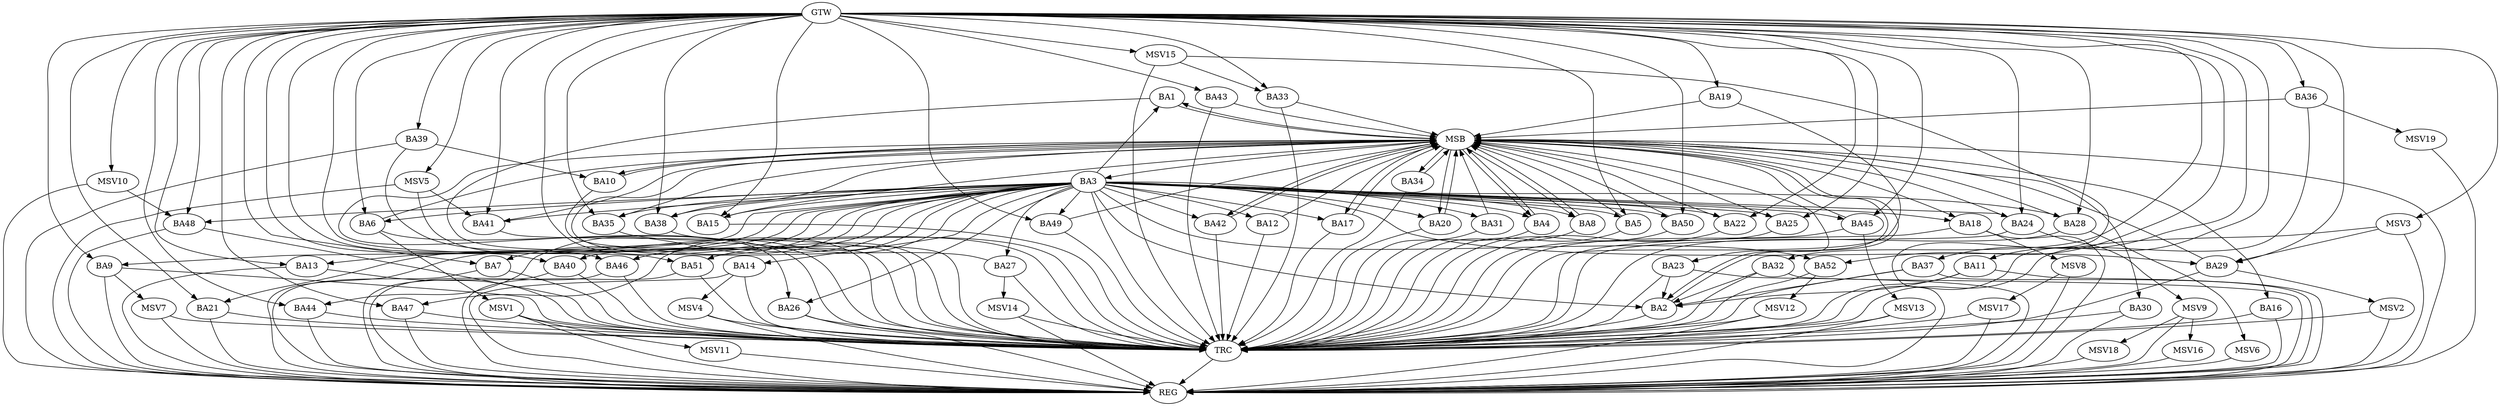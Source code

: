 strict digraph G {
  BA1 [ label="BA1" ];
  BA2 [ label="BA2" ];
  BA3 [ label="BA3" ];
  BA4 [ label="BA4" ];
  BA5 [ label="BA5" ];
  BA6 [ label="BA6" ];
  BA7 [ label="BA7" ];
  BA8 [ label="BA8" ];
  BA9 [ label="BA9" ];
  BA10 [ label="BA10" ];
  BA11 [ label="BA11" ];
  BA12 [ label="BA12" ];
  BA13 [ label="BA13" ];
  BA14 [ label="BA14" ];
  BA15 [ label="BA15" ];
  BA16 [ label="BA16" ];
  BA17 [ label="BA17" ];
  BA18 [ label="BA18" ];
  BA19 [ label="BA19" ];
  BA20 [ label="BA20" ];
  BA21 [ label="BA21" ];
  BA22 [ label="BA22" ];
  BA23 [ label="BA23" ];
  BA24 [ label="BA24" ];
  BA25 [ label="BA25" ];
  BA26 [ label="BA26" ];
  BA27 [ label="BA27" ];
  BA28 [ label="BA28" ];
  BA29 [ label="BA29" ];
  BA30 [ label="BA30" ];
  BA31 [ label="BA31" ];
  BA32 [ label="BA32" ];
  BA33 [ label="BA33" ];
  BA34 [ label="BA34" ];
  BA35 [ label="BA35" ];
  BA36 [ label="BA36" ];
  BA37 [ label="BA37" ];
  BA38 [ label="BA38" ];
  BA39 [ label="BA39" ];
  BA40 [ label="BA40" ];
  BA41 [ label="BA41" ];
  BA42 [ label="BA42" ];
  BA43 [ label="BA43" ];
  BA44 [ label="BA44" ];
  BA45 [ label="BA45" ];
  BA46 [ label="BA46" ];
  BA47 [ label="BA47" ];
  BA48 [ label="BA48" ];
  BA49 [ label="BA49" ];
  BA50 [ label="BA50" ];
  BA51 [ label="BA51" ];
  BA52 [ label="BA52" ];
  GTW [ label="GTW" ];
  REG [ label="REG" ];
  MSB [ label="MSB" ];
  TRC [ label="TRC" ];
  MSV1 [ label="MSV1" ];
  MSV2 [ label="MSV2" ];
  MSV3 [ label="MSV3" ];
  MSV4 [ label="MSV4" ];
  MSV5 [ label="MSV5" ];
  MSV6 [ label="MSV6" ];
  MSV7 [ label="MSV7" ];
  MSV8 [ label="MSV8" ];
  MSV9 [ label="MSV9" ];
  MSV10 [ label="MSV10" ];
  MSV11 [ label="MSV11" ];
  MSV12 [ label="MSV12" ];
  MSV13 [ label="MSV13" ];
  MSV14 [ label="MSV14" ];
  MSV15 [ label="MSV15" ];
  MSV16 [ label="MSV16" ];
  MSV17 [ label="MSV17" ];
  MSV18 [ label="MSV18" ];
  MSV19 [ label="MSV19" ];
  BA3 -> BA2;
  BA11 -> BA2;
  BA23 -> BA2;
  BA32 -> BA2;
  BA37 -> BA2;
  BA39 -> BA10;
  GTW -> BA5;
  GTW -> BA6;
  GTW -> BA7;
  GTW -> BA9;
  GTW -> BA11;
  GTW -> BA13;
  GTW -> BA15;
  GTW -> BA19;
  GTW -> BA21;
  GTW -> BA22;
  GTW -> BA24;
  GTW -> BA25;
  GTW -> BA28;
  GTW -> BA29;
  GTW -> BA32;
  GTW -> BA33;
  GTW -> BA35;
  GTW -> BA36;
  GTW -> BA37;
  GTW -> BA38;
  GTW -> BA39;
  GTW -> BA40;
  GTW -> BA41;
  GTW -> BA43;
  GTW -> BA44;
  GTW -> BA45;
  GTW -> BA46;
  GTW -> BA47;
  GTW -> BA48;
  GTW -> BA49;
  GTW -> BA50;
  GTW -> BA51;
  GTW -> BA52;
  BA3 -> REG;
  BA7 -> REG;
  BA9 -> REG;
  BA11 -> REG;
  BA13 -> REG;
  BA14 -> REG;
  BA16 -> REG;
  BA18 -> REG;
  BA21 -> REG;
  BA23 -> REG;
  BA26 -> REG;
  BA30 -> REG;
  BA32 -> REG;
  BA37 -> REG;
  BA39 -> REG;
  BA40 -> REG;
  BA44 -> REG;
  BA46 -> REG;
  BA47 -> REG;
  BA48 -> REG;
  BA51 -> REG;
  BA1 -> MSB;
  MSB -> BA2;
  MSB -> REG;
  BA2 -> MSB;
  MSB -> BA1;
  BA4 -> MSB;
  BA5 -> MSB;
  MSB -> BA3;
  BA6 -> MSB;
  BA8 -> MSB;
  BA10 -> MSB;
  BA12 -> MSB;
  BA15 -> MSB;
  BA17 -> MSB;
  BA19 -> MSB;
  MSB -> BA16;
  BA20 -> MSB;
  BA22 -> MSB;
  BA24 -> MSB;
  MSB -> BA8;
  BA25 -> MSB;
  MSB -> BA4;
  BA27 -> MSB;
  BA28 -> MSB;
  BA29 -> MSB;
  MSB -> BA26;
  BA31 -> MSB;
  MSB -> BA10;
  BA33 -> MSB;
  MSB -> BA30;
  BA34 -> MSB;
  BA35 -> MSB;
  MSB -> BA20;
  BA36 -> MSB;
  BA38 -> MSB;
  MSB -> BA23;
  BA41 -> MSB;
  MSB -> BA17;
  BA42 -> MSB;
  BA43 -> MSB;
  MSB -> BA34;
  BA45 -> MSB;
  BA49 -> MSB;
  MSB -> BA18;
  BA50 -> MSB;
  MSB -> BA42;
  BA1 -> TRC;
  BA2 -> TRC;
  BA3 -> TRC;
  BA4 -> TRC;
  BA5 -> TRC;
  BA6 -> TRC;
  BA7 -> TRC;
  BA8 -> TRC;
  BA9 -> TRC;
  BA10 -> TRC;
  BA11 -> TRC;
  BA12 -> TRC;
  BA13 -> TRC;
  BA14 -> TRC;
  BA15 -> TRC;
  BA16 -> TRC;
  BA17 -> TRC;
  BA18 -> TRC;
  BA19 -> TRC;
  BA20 -> TRC;
  BA21 -> TRC;
  BA22 -> TRC;
  BA23 -> TRC;
  BA24 -> TRC;
  BA25 -> TRC;
  BA26 -> TRC;
  BA27 -> TRC;
  BA28 -> TRC;
  BA29 -> TRC;
  BA30 -> TRC;
  BA31 -> TRC;
  BA32 -> TRC;
  BA33 -> TRC;
  BA34 -> TRC;
  BA35 -> TRC;
  BA36 -> TRC;
  BA37 -> TRC;
  BA38 -> TRC;
  BA39 -> TRC;
  BA40 -> TRC;
  BA41 -> TRC;
  BA42 -> TRC;
  BA43 -> TRC;
  BA44 -> TRC;
  BA45 -> TRC;
  BA46 -> TRC;
  BA47 -> TRC;
  BA48 -> TRC;
  BA49 -> TRC;
  BA50 -> TRC;
  BA51 -> TRC;
  BA52 -> TRC;
  GTW -> TRC;
  TRC -> REG;
  BA3 -> BA24;
  BA3 -> BA6;
  BA3 -> BA25;
  BA3 -> BA13;
  BA3 -> BA8;
  BA3 -> BA4;
  BA3 -> BA28;
  BA3 -> BA38;
  BA3 -> BA52;
  BA3 -> BA9;
  BA3 -> BA50;
  BA3 -> BA15;
  BA3 -> BA48;
  BA3 -> BA18;
  BA3 -> BA41;
  BA3 -> BA51;
  BA3 -> BA35;
  BA3 -> BA14;
  BA3 -> BA42;
  BA3 -> BA7;
  BA3 -> BA45;
  BA3 -> BA12;
  BA3 -> BA5;
  BA3 -> BA49;
  BA3 -> BA40;
  BA3 -> BA21;
  BA3 -> BA31;
  BA3 -> BA46;
  BA3 -> BA22;
  BA3 -> BA1;
  BA3 -> BA29;
  BA3 -> BA27;
  BA3 -> BA47;
  BA3 -> BA26;
  BA3 -> BA20;
  BA3 -> BA44;
  BA3 -> BA17;
  BA6 -> MSV1;
  MSV1 -> REG;
  MSV1 -> TRC;
  BA29 -> MSV2;
  MSV2 -> REG;
  MSV2 -> TRC;
  MSV3 -> BA29;
  GTW -> MSV3;
  MSV3 -> REG;
  MSV3 -> TRC;
  BA14 -> MSV4;
  MSV4 -> REG;
  MSV4 -> TRC;
  MSV5 -> BA41;
  GTW -> MSV5;
  MSV5 -> REG;
  MSV5 -> TRC;
  BA28 -> MSV6;
  MSV6 -> REG;
  BA9 -> MSV7;
  MSV7 -> REG;
  MSV7 -> TRC;
  BA18 -> MSV8;
  MSV8 -> REG;
  BA24 -> MSV9;
  MSV9 -> REG;
  MSV10 -> BA48;
  GTW -> MSV10;
  MSV10 -> REG;
  MSV1 -> MSV11;
  MSV11 -> REG;
  BA52 -> MSV12;
  MSV12 -> REG;
  MSV12 -> TRC;
  BA45 -> MSV13;
  MSV13 -> REG;
  MSV13 -> TRC;
  BA27 -> MSV14;
  MSV14 -> REG;
  MSV14 -> TRC;
  MSV15 -> BA33;
  GTW -> MSV15;
  MSV15 -> REG;
  MSV15 -> TRC;
  MSV9 -> MSV16;
  MSV16 -> REG;
  MSV8 -> MSV17;
  MSV17 -> REG;
  MSV17 -> TRC;
  MSV9 -> MSV18;
  MSV18 -> REG;
  BA36 -> MSV19;
  MSV19 -> REG;
}
